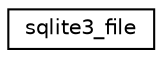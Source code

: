 digraph "Graphical Class Hierarchy"
{
 // LATEX_PDF_SIZE
  edge [fontname="Helvetica",fontsize="10",labelfontname="Helvetica",labelfontsize="10"];
  node [fontname="Helvetica",fontsize="10",shape=record];
  rankdir="LR";
  Node0 [label="sqlite3_file",height=0.2,width=0.4,color="black", fillcolor="white", style="filled",URL="$de/dd3/sqlite3_8h.html#db/db0/structsqlite3__file",tooltip=" "];
}

